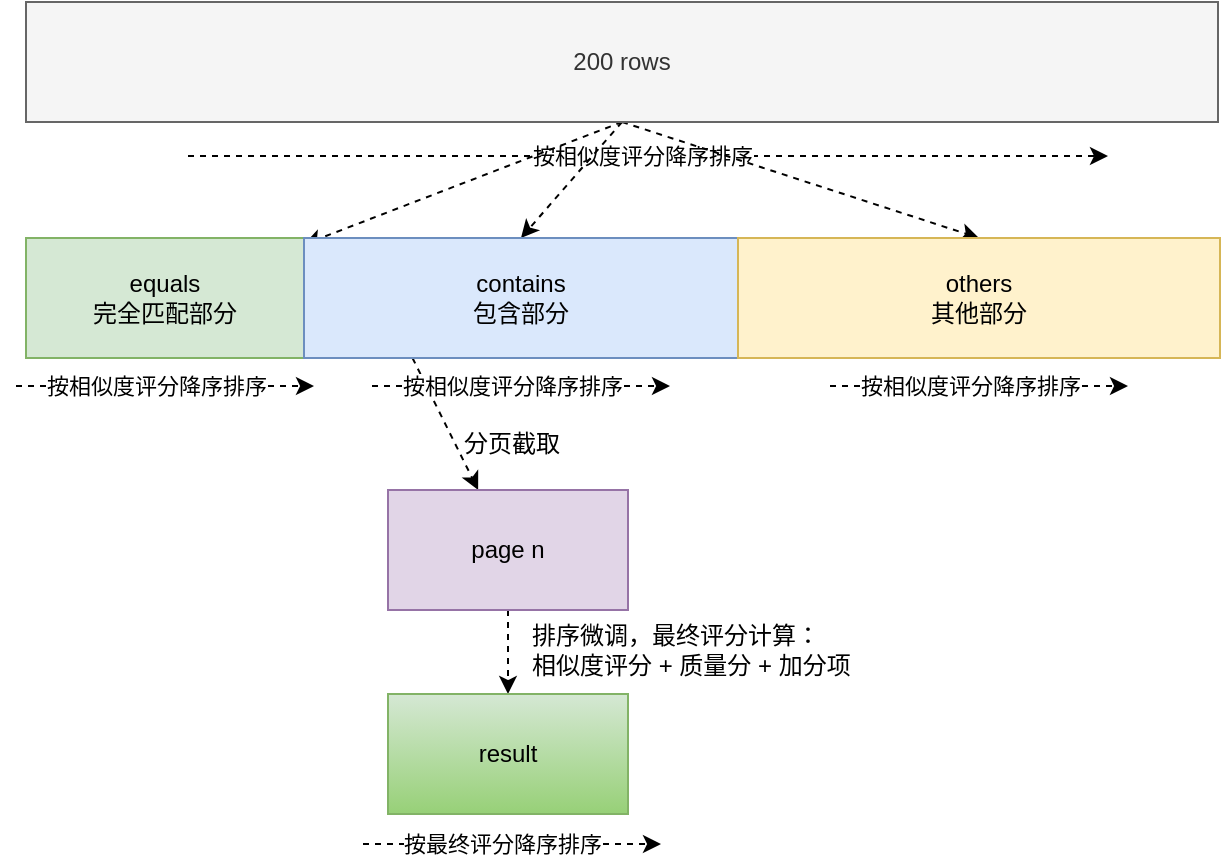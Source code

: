 <mxfile version="16.5.6" type="github">
  <diagram id="d5UGzW644qYcgFJwwa-g" name="Page-1">
    <mxGraphModel dx="1683" dy="646" grid="0" gridSize="10" guides="1" tooltips="1" connect="1" arrows="1" fold="1" page="1" pageScale="1" pageWidth="827" pageHeight="1169" math="0" shadow="0">
      <root>
        <mxCell id="0" />
        <mxCell id="1" parent="0" />
        <mxCell id="eNamNgAYAro-8tq2c0Wl-30" value="" style="endArrow=classic;html=1;rounded=0;dashed=1;" parent="1" edge="1">
          <mxGeometry width="50" height="50" relative="1" as="geometry">
            <mxPoint x="184" y="396" as="sourcePoint" />
            <mxPoint x="644" y="396" as="targetPoint" />
          </mxGeometry>
        </mxCell>
        <mxCell id="eNamNgAYAro-8tq2c0Wl-31" value="按相似度评分降序排序" style="edgeLabel;html=1;align=center;verticalAlign=middle;resizable=0;points=[];" parent="eNamNgAYAro-8tq2c0Wl-30" vertex="1" connectable="0">
          <mxGeometry x="-0.051" y="1" relative="1" as="geometry">
            <mxPoint x="8" y="1" as="offset" />
          </mxGeometry>
        </mxCell>
        <mxCell id="JUkCktCCfnVjaAIJL_zf-9" style="rounded=0;orthogonalLoop=1;jettySize=auto;html=1;exitX=0.5;exitY=1;exitDx=0;exitDy=0;dashed=1;" edge="1" parent="1" source="JUkCktCCfnVjaAIJL_zf-4" target="JUkCktCCfnVjaAIJL_zf-5">
          <mxGeometry relative="1" as="geometry" />
        </mxCell>
        <mxCell id="JUkCktCCfnVjaAIJL_zf-10" style="edgeStyle=none;rounded=0;orthogonalLoop=1;jettySize=auto;html=1;exitX=0.5;exitY=1;exitDx=0;exitDy=0;entryX=0.5;entryY=0;entryDx=0;entryDy=0;dashed=1;" edge="1" parent="1" source="JUkCktCCfnVjaAIJL_zf-4" target="JUkCktCCfnVjaAIJL_zf-7">
          <mxGeometry relative="1" as="geometry" />
        </mxCell>
        <mxCell id="JUkCktCCfnVjaAIJL_zf-11" style="edgeStyle=none;rounded=0;orthogonalLoop=1;jettySize=auto;html=1;exitX=0.5;exitY=1;exitDx=0;exitDy=0;entryX=0.5;entryY=0;entryDx=0;entryDy=0;dashed=1;" edge="1" parent="1" source="JUkCktCCfnVjaAIJL_zf-4" target="JUkCktCCfnVjaAIJL_zf-8">
          <mxGeometry relative="1" as="geometry" />
        </mxCell>
        <mxCell id="JUkCktCCfnVjaAIJL_zf-4" value="200 rows" style="rounded=0;whiteSpace=wrap;html=1;fillColor=#f5f5f5;fontColor=#333333;strokeColor=#666666;" vertex="1" parent="1">
          <mxGeometry x="103" y="319" width="596" height="60" as="geometry" />
        </mxCell>
        <mxCell id="JUkCktCCfnVjaAIJL_zf-5" value="equals&lt;br&gt;完全匹配部分" style="rounded=0;whiteSpace=wrap;html=1;fillColor=#d5e8d4;strokeColor=#82b366;" vertex="1" parent="1">
          <mxGeometry x="103" y="437" width="139" height="60" as="geometry" />
        </mxCell>
        <mxCell id="JUkCktCCfnVjaAIJL_zf-24" style="rounded=0;orthogonalLoop=1;jettySize=auto;html=1;exitX=0.25;exitY=1;exitDx=0;exitDy=0;dashed=1;" edge="1" parent="1" source="JUkCktCCfnVjaAIJL_zf-7" target="JUkCktCCfnVjaAIJL_zf-19">
          <mxGeometry relative="1" as="geometry" />
        </mxCell>
        <mxCell id="JUkCktCCfnVjaAIJL_zf-7" value="contains&lt;br&gt;包含部分" style="rounded=0;whiteSpace=wrap;html=1;fillColor=#dae8fc;strokeColor=#6c8ebf;" vertex="1" parent="1">
          <mxGeometry x="242" y="437" width="217" height="60" as="geometry" />
        </mxCell>
        <mxCell id="JUkCktCCfnVjaAIJL_zf-8" value="others&lt;br&gt;其他部分" style="rounded=0;whiteSpace=wrap;html=1;fillColor=#fff2cc;strokeColor=#d6b656;" vertex="1" parent="1">
          <mxGeometry x="459" y="437" width="241" height="60" as="geometry" />
        </mxCell>
        <mxCell id="JUkCktCCfnVjaAIJL_zf-12" value="" style="endArrow=classic;html=1;rounded=0;dashed=1;" edge="1" parent="1">
          <mxGeometry width="50" height="50" relative="1" as="geometry">
            <mxPoint x="98" y="511" as="sourcePoint" />
            <mxPoint x="247" y="511" as="targetPoint" />
          </mxGeometry>
        </mxCell>
        <mxCell id="JUkCktCCfnVjaAIJL_zf-13" value="按相似度评分降序排序" style="edgeLabel;html=1;align=center;verticalAlign=middle;resizable=0;points=[];" vertex="1" connectable="0" parent="JUkCktCCfnVjaAIJL_zf-12">
          <mxGeometry x="-0.051" y="1" relative="1" as="geometry">
            <mxPoint x="-1" y="1" as="offset" />
          </mxGeometry>
        </mxCell>
        <mxCell id="JUkCktCCfnVjaAIJL_zf-14" value="" style="endArrow=classic;html=1;rounded=0;dashed=1;" edge="1" parent="1">
          <mxGeometry width="50" height="50" relative="1" as="geometry">
            <mxPoint x="276" y="511" as="sourcePoint" />
            <mxPoint x="425" y="511" as="targetPoint" />
          </mxGeometry>
        </mxCell>
        <mxCell id="JUkCktCCfnVjaAIJL_zf-15" value="按相似度评分降序排序" style="edgeLabel;html=1;align=center;verticalAlign=middle;resizable=0;points=[];" vertex="1" connectable="0" parent="JUkCktCCfnVjaAIJL_zf-14">
          <mxGeometry x="-0.051" y="1" relative="1" as="geometry">
            <mxPoint x="-1" y="1" as="offset" />
          </mxGeometry>
        </mxCell>
        <mxCell id="JUkCktCCfnVjaAIJL_zf-16" value="" style="endArrow=classic;html=1;rounded=0;dashed=1;" edge="1" parent="1">
          <mxGeometry width="50" height="50" relative="1" as="geometry">
            <mxPoint x="505" y="511" as="sourcePoint" />
            <mxPoint x="654" y="511" as="targetPoint" />
          </mxGeometry>
        </mxCell>
        <mxCell id="JUkCktCCfnVjaAIJL_zf-17" value="按相似度评分降序排序" style="edgeLabel;html=1;align=center;verticalAlign=middle;resizable=0;points=[];" vertex="1" connectable="0" parent="JUkCktCCfnVjaAIJL_zf-16">
          <mxGeometry x="-0.051" y="1" relative="1" as="geometry">
            <mxPoint x="-1" y="1" as="offset" />
          </mxGeometry>
        </mxCell>
        <mxCell id="JUkCktCCfnVjaAIJL_zf-22" style="edgeStyle=orthogonalEdgeStyle;rounded=0;orthogonalLoop=1;jettySize=auto;html=1;exitX=0.5;exitY=1;exitDx=0;exitDy=0;dashed=1;" edge="1" parent="1" source="JUkCktCCfnVjaAIJL_zf-19" target="JUkCktCCfnVjaAIJL_zf-21">
          <mxGeometry relative="1" as="geometry" />
        </mxCell>
        <mxCell id="JUkCktCCfnVjaAIJL_zf-19" value="page n" style="rounded=0;whiteSpace=wrap;html=1;fillColor=#e1d5e7;strokeColor=#9673a6;" vertex="1" parent="1">
          <mxGeometry x="284" y="563" width="120" height="60" as="geometry" />
        </mxCell>
        <mxCell id="JUkCktCCfnVjaAIJL_zf-21" value="result" style="rounded=0;whiteSpace=wrap;html=1;fillColor=#d5e8d4;gradientColor=#97d077;strokeColor=#82b366;" vertex="1" parent="1">
          <mxGeometry x="284" y="665" width="120" height="60" as="geometry" />
        </mxCell>
        <mxCell id="JUkCktCCfnVjaAIJL_zf-23" value="排序微调，最终评分计算：&lt;br&gt;相似度评分 + 质量分 + 加分项" style="text;html=1;strokeColor=none;fillColor=none;align=left;verticalAlign=middle;whiteSpace=wrap;rounded=0;" vertex="1" parent="1">
          <mxGeometry x="354" y="628" width="291" height="30" as="geometry" />
        </mxCell>
        <mxCell id="JUkCktCCfnVjaAIJL_zf-25" value="分页截取" style="text;html=1;strokeColor=none;fillColor=none;align=center;verticalAlign=middle;whiteSpace=wrap;rounded=0;" vertex="1" parent="1">
          <mxGeometry x="316" y="525" width="60" height="30" as="geometry" />
        </mxCell>
        <mxCell id="JUkCktCCfnVjaAIJL_zf-26" value="" style="endArrow=classic;html=1;rounded=0;dashed=1;" edge="1" parent="1">
          <mxGeometry width="50" height="50" relative="1" as="geometry">
            <mxPoint x="271.5" y="740" as="sourcePoint" />
            <mxPoint x="420.5" y="740" as="targetPoint" />
          </mxGeometry>
        </mxCell>
        <mxCell id="JUkCktCCfnVjaAIJL_zf-27" value="按最终评分降序排序" style="edgeLabel;html=1;align=center;verticalAlign=middle;resizable=0;points=[];" vertex="1" connectable="0" parent="JUkCktCCfnVjaAIJL_zf-26">
          <mxGeometry x="-0.051" y="1" relative="1" as="geometry">
            <mxPoint x="-1" y="1" as="offset" />
          </mxGeometry>
        </mxCell>
      </root>
    </mxGraphModel>
  </diagram>
</mxfile>
